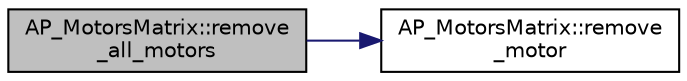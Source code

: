 digraph "AP_MotorsMatrix::remove_all_motors"
{
 // INTERACTIVE_SVG=YES
  edge [fontname="Helvetica",fontsize="10",labelfontname="Helvetica",labelfontsize="10"];
  node [fontname="Helvetica",fontsize="10",shape=record];
  rankdir="LR";
  Node1 [label="AP_MotorsMatrix::remove\l_all_motors",height=0.2,width=0.4,color="black", fillcolor="grey75", style="filled" fontcolor="black"];
  Node1 -> Node2 [color="midnightblue",fontsize="10",style="solid",fontname="Helvetica"];
  Node2 [label="AP_MotorsMatrix::remove\l_motor",height=0.2,width=0.4,color="black", fillcolor="white", style="filled",URL="$classAP__MotorsMatrix.html#a586b776b1ea64bb0590a50997d17dcb1"];
}

